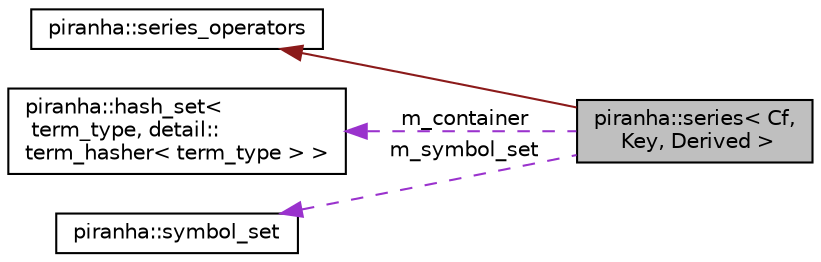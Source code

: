 digraph "piranha::series&lt; Cf, Key, Derived &gt;"
{
  edge [fontname="Helvetica",fontsize="10",labelfontname="Helvetica",labelfontsize="10"];
  node [fontname="Helvetica",fontsize="10",shape=record];
  rankdir="LR";
  Node2 [label="piranha::series\< Cf,\l Key, Derived \>",height=0.2,width=0.4,color="black", fillcolor="grey75", style="filled", fontcolor="black"];
  Node3 -> Node2 [dir="back",color="firebrick4",fontsize="10",style="solid",fontname="Helvetica"];
  Node3 [label="piranha::series_operators",height=0.2,width=0.4,color="black", fillcolor="white", style="filled",URL="$classpiranha_1_1series__operators.html",tooltip="Series operators. "];
  Node4 -> Node2 [dir="back",color="darkorchid3",fontsize="10",style="dashed",label=" m_container" ,fontname="Helvetica"];
  Node4 [label="piranha::hash_set\<\l term_type, detail::\lterm_hasher\< term_type \> \>",height=0.2,width=0.4,color="black", fillcolor="white", style="filled",URL="$classpiranha_1_1hash__set.html"];
  Node5 -> Node2 [dir="back",color="darkorchid3",fontsize="10",style="dashed",label=" m_symbol_set" ,fontname="Helvetica"];
  Node5 [label="piranha::symbol_set",height=0.2,width=0.4,color="black", fillcolor="white", style="filled",URL="$classpiranha_1_1symbol__set.html",tooltip="Symbol set. "];
}
